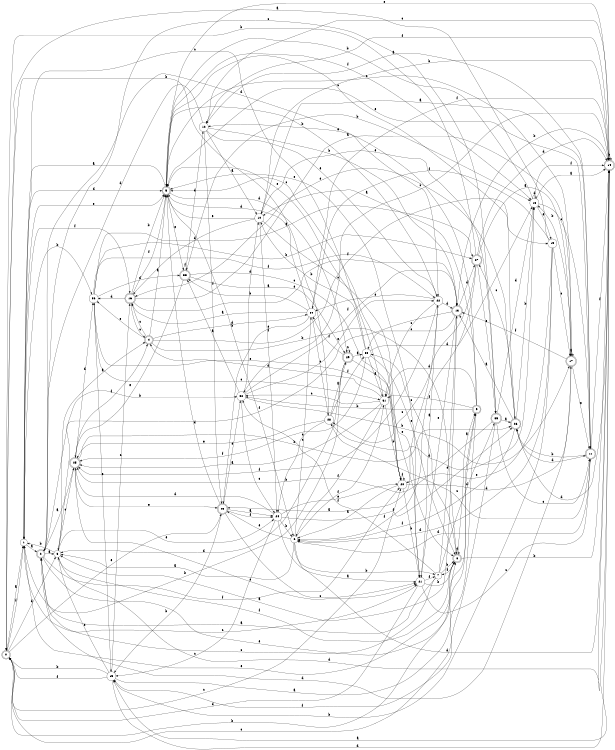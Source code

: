 digraph n30_7 {
__start0 [label="" shape="none"];

rankdir=LR;
size="8,5";

s0 [style="rounded,filled", color="black", fillcolor="white" shape="doublecircle", label="0"];
s1 [style="filled", color="black", fillcolor="white" shape="circle", label="1"];
s2 [style="rounded,filled", color="black", fillcolor="white" shape="doublecircle", label="2"];
s3 [style="filled", color="black", fillcolor="white" shape="circle", label="3"];
s4 [style="rounded,filled", color="black", fillcolor="white" shape="doublecircle", label="4"];
s5 [style="rounded,filled", color="black", fillcolor="white" shape="doublecircle", label="5"];
s6 [style="filled", color="black", fillcolor="white" shape="circle", label="6"];
s7 [style="filled", color="black", fillcolor="white" shape="circle", label="7"];
s8 [style="rounded,filled", color="black", fillcolor="white" shape="doublecircle", label="8"];
s9 [style="rounded,filled", color="black", fillcolor="white" shape="doublecircle", label="9"];
s10 [style="filled", color="black", fillcolor="white" shape="circle", label="10"];
s11 [style="rounded,filled", color="black", fillcolor="white" shape="doublecircle", label="11"];
s12 [style="filled", color="black", fillcolor="white" shape="circle", label="12"];
s13 [style="rounded,filled", color="black", fillcolor="white" shape="doublecircle", label="13"];
s14 [style="rounded,filled", color="black", fillcolor="white" shape="doublecircle", label="14"];
s15 [style="filled", color="black", fillcolor="white" shape="circle", label="15"];
s16 [style="rounded,filled", color="black", fillcolor="white" shape="doublecircle", label="16"];
s17 [style="rounded,filled", color="black", fillcolor="white" shape="doublecircle", label="17"];
s18 [style="filled", color="black", fillcolor="white" shape="circle", label="18"];
s19 [style="filled", color="black", fillcolor="white" shape="circle", label="19"];
s20 [style="filled", color="black", fillcolor="white" shape="circle", label="20"];
s21 [style="filled", color="black", fillcolor="white" shape="circle", label="21"];
s22 [style="filled", color="black", fillcolor="white" shape="circle", label="22"];
s23 [style="rounded,filled", color="black", fillcolor="white" shape="doublecircle", label="23"];
s24 [style="filled", color="black", fillcolor="white" shape="circle", label="24"];
s25 [style="rounded,filled", color="black", fillcolor="white" shape="doublecircle", label="25"];
s26 [style="rounded,filled", color="black", fillcolor="white" shape="doublecircle", label="26"];
s27 [style="rounded,filled", color="black", fillcolor="white" shape="doublecircle", label="27"];
s28 [style="filled", color="black", fillcolor="white" shape="circle", label="28"];
s29 [style="rounded,filled", color="black", fillcolor="white" shape="doublecircle", label="29"];
s30 [style="filled", color="black", fillcolor="white" shape="circle", label="30"];
s31 [style="filled", color="black", fillcolor="white" shape="circle", label="31"];
s32 [style="filled", color="black", fillcolor="white" shape="circle", label="32"];
s33 [style="rounded,filled", color="black", fillcolor="white" shape="doublecircle", label="33"];
s34 [style="filled", color="black", fillcolor="white" shape="circle", label="34"];
s35 [style="rounded,filled", color="black", fillcolor="white" shape="doublecircle", label="35"];
s36 [style="filled", color="black", fillcolor="white" shape="circle", label="36"];
s0 -> s1 [label="a"];
s0 -> s8 [label="b"];
s0 -> s20 [label="c"];
s0 -> s3 [label="d"];
s0 -> s23 [label="e"];
s0 -> s1 [label="f"];
s1 -> s2 [label="a"];
s1 -> s36 [label="b"];
s1 -> s21 [label="c"];
s1 -> s5 [label="d"];
s1 -> s5 [label="e"];
s1 -> s16 [label="f"];
s2 -> s3 [label="a"];
s2 -> s32 [label="b"];
s2 -> s35 [label="c"];
s2 -> s22 [label="d"];
s2 -> s9 [label="e"];
s2 -> s20 [label="f"];
s3 -> s4 [label="a"];
s3 -> s1 [label="b"];
s3 -> s25 [label="c"];
s3 -> s14 [label="d"];
s3 -> s24 [label="e"];
s3 -> s8 [label="f"];
s4 -> s5 [label="a"];
s4 -> s8 [label="b"];
s4 -> s16 [label="c"];
s4 -> s34 [label="d"];
s4 -> s36 [label="e"];
s4 -> s19 [label="f"];
s5 -> s1 [label="a"];
s5 -> s6 [label="b"];
s5 -> s26 [label="c"];
s5 -> s29 [label="d"];
s5 -> s33 [label="e"];
s5 -> s18 [label="f"];
s6 -> s3 [label="a"];
s6 -> s7 [label="b"];
s6 -> s34 [label="c"];
s6 -> s14 [label="d"];
s6 -> s23 [label="e"];
s6 -> s31 [label="f"];
s7 -> s2 [label="a"];
s7 -> s8 [label="b"];
s7 -> s2 [label="c"];
s7 -> s35 [label="d"];
s7 -> s13 [label="e"];
s7 -> s32 [label="f"];
s8 -> s9 [label="a"];
s8 -> s14 [label="b"];
s8 -> s30 [label="c"];
s8 -> s8 [label="d"];
s8 -> s1 [label="e"];
s8 -> s7 [label="f"];
s9 -> s10 [label="a"];
s9 -> s32 [label="b"];
s9 -> s0 [label="c"];
s9 -> s31 [label="d"];
s9 -> s12 [label="e"];
s9 -> s31 [label="f"];
s10 -> s11 [label="a"];
s10 -> s14 [label="b"];
s10 -> s21 [label="c"];
s10 -> s16 [label="d"];
s10 -> s5 [label="e"];
s10 -> s24 [label="f"];
s11 -> s12 [label="a"];
s11 -> s26 [label="b"];
s11 -> s28 [label="c"];
s11 -> s6 [label="d"];
s11 -> s5 [label="e"];
s11 -> s14 [label="f"];
s12 -> s10 [label="a"];
s12 -> s13 [label="b"];
s12 -> s14 [label="c"];
s12 -> s2 [label="d"];
s12 -> s22 [label="e"];
s12 -> s23 [label="f"];
s13 -> s3 [label="a"];
s13 -> s14 [label="b"];
s13 -> s30 [label="c"];
s13 -> s27 [label="d"];
s13 -> s21 [label="e"];
s13 -> s3 [label="f"];
s14 -> s15 [label="a"];
s14 -> s14 [label="b"];
s14 -> s32 [label="c"];
s14 -> s26 [label="d"];
s14 -> s5 [label="e"];
s14 -> s12 [label="f"];
s15 -> s9 [label="a"];
s15 -> s0 [label="b"];
s15 -> s16 [label="c"];
s15 -> s14 [label="d"];
s15 -> s3 [label="e"];
s15 -> s0 [label="f"];
s16 -> s17 [label="a"];
s16 -> s5 [label="b"];
s16 -> s4 [label="c"];
s16 -> s36 [label="d"];
s16 -> s13 [label="e"];
s16 -> s5 [label="f"];
s17 -> s17 [label="a"];
s17 -> s18 [label="b"];
s17 -> s5 [label="c"];
s17 -> s2 [label="d"];
s17 -> s11 [label="e"];
s17 -> s13 [label="f"];
s18 -> s14 [label="a"];
s18 -> s5 [label="b"];
s18 -> s11 [label="c"];
s18 -> s18 [label="d"];
s18 -> s19 [label="e"];
s18 -> s14 [label="f"];
s19 -> s0 [label="a"];
s19 -> s15 [label="b"];
s19 -> s17 [label="c"];
s19 -> s6 [label="d"];
s19 -> s20 [label="e"];
s19 -> s34 [label="f"];
s20 -> s6 [label="a"];
s20 -> s21 [label="b"];
s20 -> s5 [label="c"];
s20 -> s17 [label="d"];
s20 -> s36 [label="e"];
s20 -> s20 [label="f"];
s21 -> s22 [label="a"];
s21 -> s8 [label="b"];
s21 -> s11 [label="c"];
s21 -> s0 [label="d"];
s21 -> s5 [label="e"];
s21 -> s7 [label="f"];
s22 -> s23 [label="a"];
s22 -> s5 [label="b"];
s22 -> s31 [label="c"];
s22 -> s13 [label="d"];
s22 -> s34 [label="e"];
s22 -> s25 [label="f"];
s23 -> s24 [label="a"];
s23 -> s15 [label="b"];
s23 -> s21 [label="c"];
s23 -> s5 [label="d"];
s23 -> s32 [label="e"];
s23 -> s24 [label="f"];
s24 -> s21 [label="a"];
s24 -> s6 [label="b"];
s24 -> s15 [label="c"];
s24 -> s25 [label="d"];
s24 -> s20 [label="e"];
s24 -> s26 [label="f"];
s25 -> s2 [label="a"];
s25 -> s26 [label="b"];
s25 -> s21 [label="c"];
s25 -> s36 [label="d"];
s25 -> s23 [label="e"];
s25 -> s4 [label="f"];
s26 -> s13 [label="a"];
s26 -> s18 [label="b"];
s26 -> s27 [label="c"];
s26 -> s11 [label="d"];
s26 -> s16 [label="e"];
s26 -> s6 [label="f"];
s27 -> s17 [label="a"];
s27 -> s0 [label="b"];
s27 -> s28 [label="c"];
s27 -> s14 [label="d"];
s27 -> s35 [label="e"];
s27 -> s6 [label="f"];
s28 -> s29 [label="a"];
s28 -> s0 [label="b"];
s28 -> s24 [label="c"];
s28 -> s18 [label="d"];
s28 -> s25 [label="e"];
s28 -> s30 [label="f"];
s29 -> s30 [label="a"];
s29 -> s1 [label="b"];
s29 -> s29 [label="c"];
s29 -> s3 [label="d"];
s29 -> s8 [label="e"];
s29 -> s34 [label="f"];
s30 -> s31 [label="a"];
s30 -> s10 [label="b"];
s30 -> s1 [label="c"];
s30 -> s18 [label="d"];
s30 -> s8 [label="e"];
s30 -> s25 [label="f"];
s31 -> s25 [label="a"];
s31 -> s20 [label="b"];
s31 -> s32 [label="c"];
s31 -> s4 [label="d"];
s31 -> s5 [label="e"];
s31 -> s6 [label="f"];
s32 -> s33 [label="a"];
s32 -> s17 [label="b"];
s32 -> s24 [label="c"];
s32 -> s10 [label="d"];
s32 -> s22 [label="e"];
s32 -> s13 [label="f"];
s33 -> s29 [label="a"];
s33 -> s18 [label="b"];
s33 -> s20 [label="c"];
s33 -> s12 [label="d"];
s33 -> s25 [label="e"];
s33 -> s33 [label="f"];
s34 -> s16 [label="a"];
s34 -> s33 [label="b"];
s34 -> s28 [label="c"];
s34 -> s5 [label="d"];
s34 -> s23 [label="e"];
s34 -> s14 [label="f"];
s35 -> s26 [label="a"];
s35 -> s25 [label="b"];
s35 -> s11 [label="c"];
s35 -> s18 [label="d"];
s35 -> s10 [label="e"];
s35 -> s15 [label="f"];
s36 -> s27 [label="a"];
s36 -> s27 [label="b"];
s36 -> s31 [label="c"];
s36 -> s33 [label="d"];
s36 -> s15 [label="e"];
s36 -> s22 [label="f"];

}